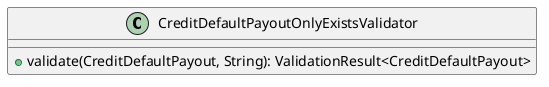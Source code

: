 @startuml

    class CreditDefaultPayoutOnlyExistsValidator [[CreditDefaultPayoutOnlyExistsValidator.html]] {
        +validate(CreditDefaultPayout, String): ValidationResult<CreditDefaultPayout>
    }

@enduml
